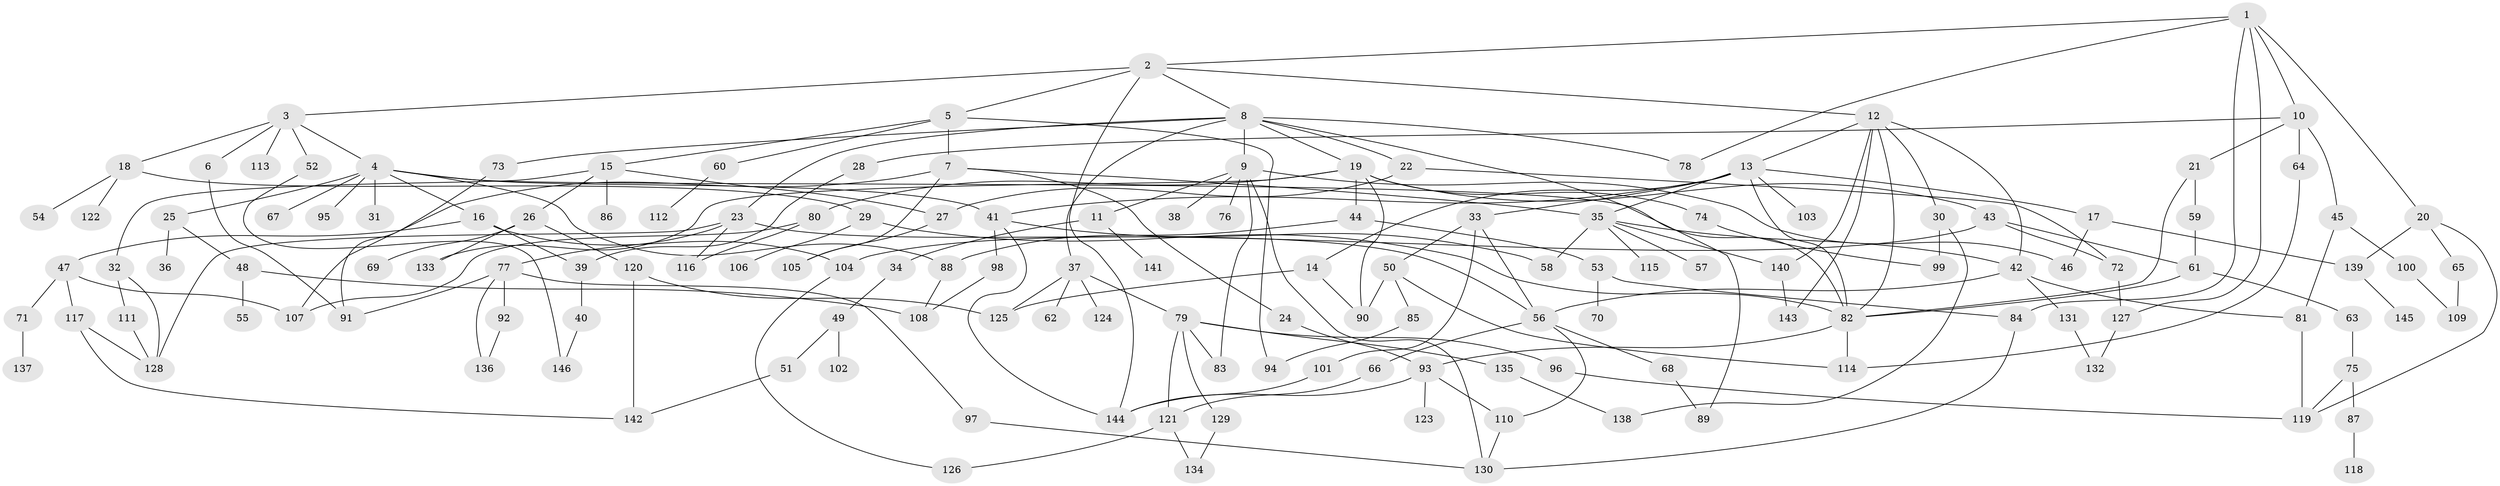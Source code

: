 // Generated by graph-tools (version 1.1) at 2025/13/03/09/25 04:13:36]
// undirected, 146 vertices, 213 edges
graph export_dot {
graph [start="1"]
  node [color=gray90,style=filled];
  1;
  2;
  3;
  4;
  5;
  6;
  7;
  8;
  9;
  10;
  11;
  12;
  13;
  14;
  15;
  16;
  17;
  18;
  19;
  20;
  21;
  22;
  23;
  24;
  25;
  26;
  27;
  28;
  29;
  30;
  31;
  32;
  33;
  34;
  35;
  36;
  37;
  38;
  39;
  40;
  41;
  42;
  43;
  44;
  45;
  46;
  47;
  48;
  49;
  50;
  51;
  52;
  53;
  54;
  55;
  56;
  57;
  58;
  59;
  60;
  61;
  62;
  63;
  64;
  65;
  66;
  67;
  68;
  69;
  70;
  71;
  72;
  73;
  74;
  75;
  76;
  77;
  78;
  79;
  80;
  81;
  82;
  83;
  84;
  85;
  86;
  87;
  88;
  89;
  90;
  91;
  92;
  93;
  94;
  95;
  96;
  97;
  98;
  99;
  100;
  101;
  102;
  103;
  104;
  105;
  106;
  107;
  108;
  109;
  110;
  111;
  112;
  113;
  114;
  115;
  116;
  117;
  118;
  119;
  120;
  121;
  122;
  123;
  124;
  125;
  126;
  127;
  128;
  129;
  130;
  131;
  132;
  133;
  134;
  135;
  136;
  137;
  138;
  139;
  140;
  141;
  142;
  143;
  144;
  145;
  146;
  1 -- 2;
  1 -- 10;
  1 -- 20;
  1 -- 84;
  1 -- 78;
  1 -- 127;
  2 -- 3;
  2 -- 5;
  2 -- 8;
  2 -- 12;
  2 -- 144;
  3 -- 4;
  3 -- 6;
  3 -- 18;
  3 -- 52;
  3 -- 113;
  4 -- 16;
  4 -- 25;
  4 -- 31;
  4 -- 67;
  4 -- 95;
  4 -- 88;
  4 -- 82;
  4 -- 41;
  5 -- 7;
  5 -- 15;
  5 -- 60;
  5 -- 94;
  6 -- 91;
  7 -- 24;
  7 -- 35;
  7 -- 107;
  7 -- 105;
  8 -- 9;
  8 -- 19;
  8 -- 22;
  8 -- 23;
  8 -- 37;
  8 -- 73;
  8 -- 78;
  8 -- 89;
  9 -- 11;
  9 -- 38;
  9 -- 76;
  9 -- 83;
  9 -- 46;
  9 -- 130;
  10 -- 21;
  10 -- 28;
  10 -- 45;
  10 -- 64;
  11 -- 34;
  11 -- 141;
  12 -- 13;
  12 -- 30;
  12 -- 42;
  12 -- 143;
  12 -- 82;
  12 -- 140;
  13 -- 14;
  13 -- 17;
  13 -- 33;
  13 -- 41;
  13 -- 82;
  13 -- 103;
  13 -- 35;
  14 -- 90;
  14 -- 125;
  15 -- 26;
  15 -- 27;
  15 -- 32;
  15 -- 86;
  16 -- 47;
  16 -- 104;
  16 -- 39;
  17 -- 46;
  17 -- 139;
  18 -- 29;
  18 -- 54;
  18 -- 122;
  19 -- 43;
  19 -- 44;
  19 -- 74;
  19 -- 80;
  19 -- 133;
  19 -- 90;
  20 -- 65;
  20 -- 139;
  20 -- 119;
  21 -- 59;
  21 -- 82;
  22 -- 72;
  22 -- 27;
  23 -- 56;
  23 -- 77;
  23 -- 128;
  23 -- 116;
  24 -- 93;
  25 -- 36;
  25 -- 48;
  26 -- 69;
  26 -- 120;
  26 -- 133;
  27 -- 105;
  28 -- 39;
  29 -- 106;
  29 -- 82;
  30 -- 138;
  30 -- 99;
  32 -- 111;
  32 -- 128;
  33 -- 50;
  33 -- 101;
  33 -- 56;
  34 -- 49;
  35 -- 57;
  35 -- 58;
  35 -- 115;
  35 -- 140;
  35 -- 42;
  37 -- 62;
  37 -- 79;
  37 -- 124;
  37 -- 125;
  39 -- 40;
  40 -- 146;
  41 -- 98;
  41 -- 58;
  41 -- 144;
  42 -- 131;
  42 -- 56;
  42 -- 81;
  43 -- 61;
  43 -- 104;
  43 -- 72;
  44 -- 53;
  44 -- 88;
  45 -- 81;
  45 -- 100;
  47 -- 71;
  47 -- 117;
  47 -- 107;
  48 -- 55;
  48 -- 108;
  49 -- 51;
  49 -- 102;
  50 -- 85;
  50 -- 90;
  50 -- 114;
  51 -- 142;
  52 -- 146;
  53 -- 70;
  53 -- 84;
  56 -- 66;
  56 -- 68;
  56 -- 110;
  59 -- 61;
  60 -- 112;
  61 -- 63;
  61 -- 82;
  63 -- 75;
  64 -- 114;
  65 -- 109;
  66 -- 121;
  68 -- 89;
  71 -- 137;
  72 -- 127;
  73 -- 91;
  74 -- 99;
  75 -- 87;
  75 -- 119;
  77 -- 92;
  77 -- 97;
  77 -- 136;
  77 -- 91;
  79 -- 96;
  79 -- 129;
  79 -- 135;
  79 -- 83;
  79 -- 121;
  80 -- 116;
  80 -- 107;
  81 -- 119;
  82 -- 114;
  82 -- 93;
  84 -- 130;
  85 -- 94;
  87 -- 118;
  88 -- 108;
  92 -- 136;
  93 -- 110;
  93 -- 123;
  93 -- 144;
  96 -- 119;
  97 -- 130;
  98 -- 108;
  100 -- 109;
  101 -- 144;
  104 -- 126;
  110 -- 130;
  111 -- 128;
  117 -- 128;
  117 -- 142;
  120 -- 125;
  120 -- 142;
  121 -- 126;
  121 -- 134;
  127 -- 132;
  129 -- 134;
  131 -- 132;
  135 -- 138;
  139 -- 145;
  140 -- 143;
}
